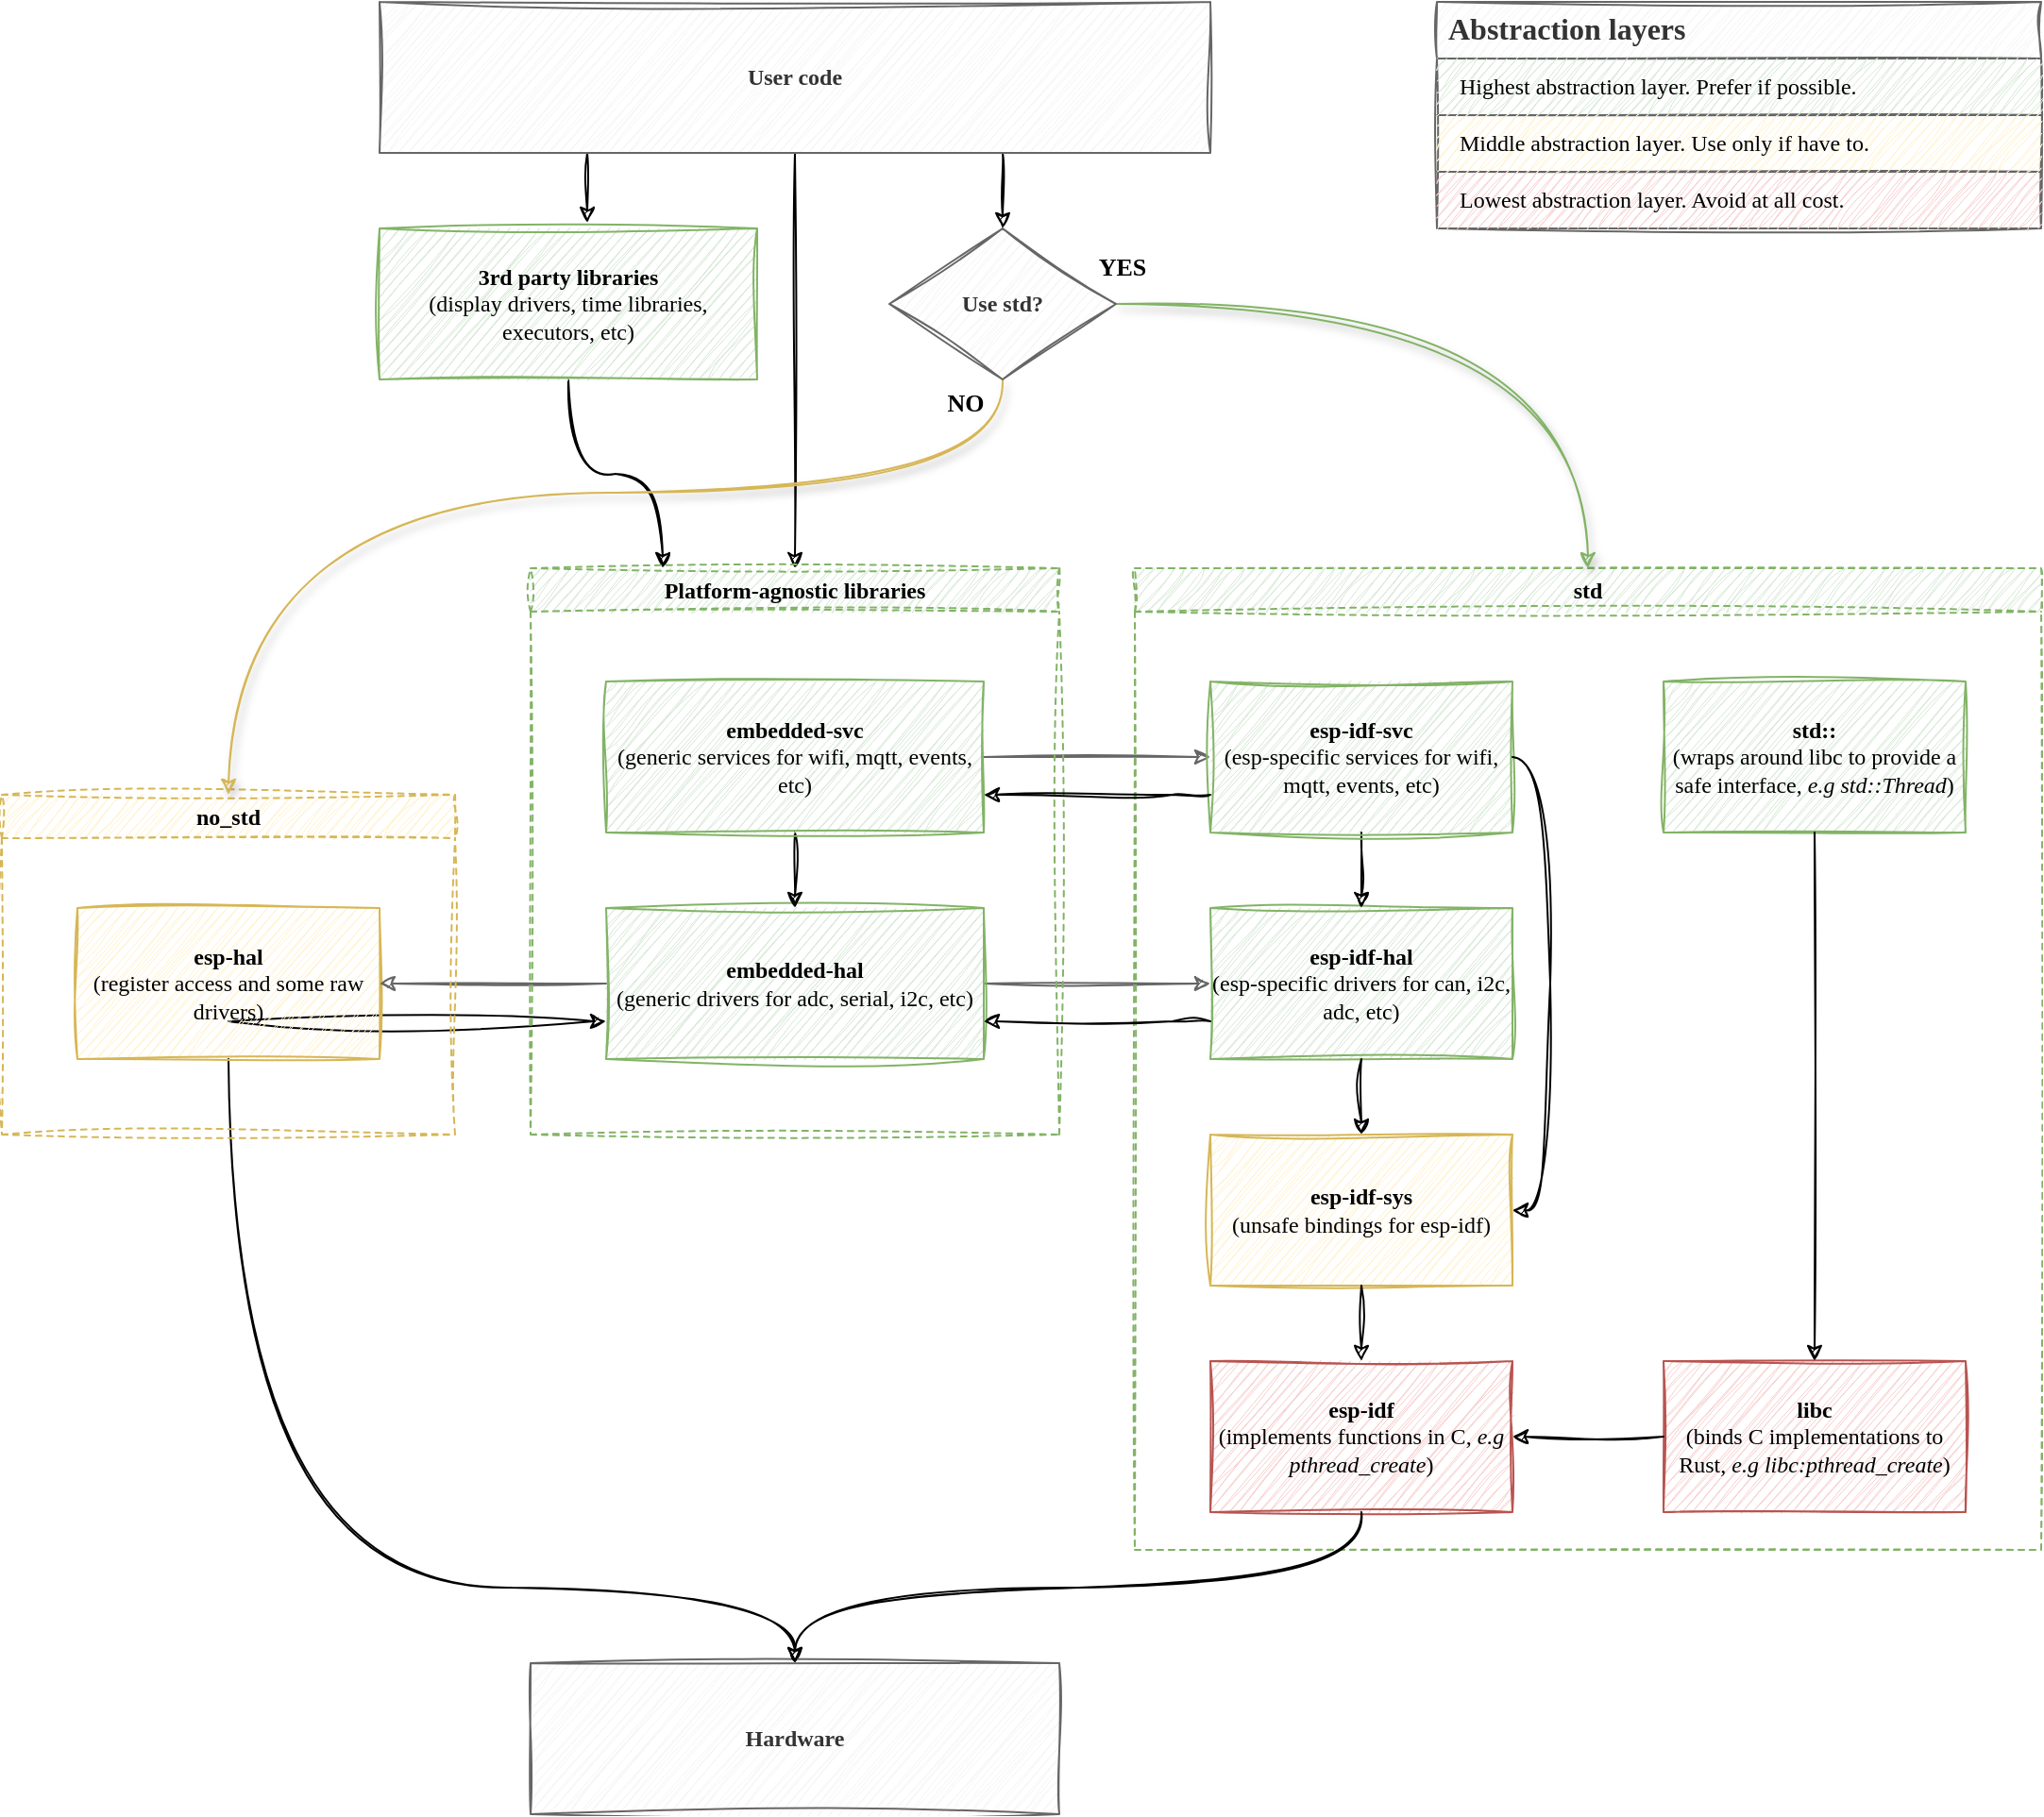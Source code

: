 <mxfile version="21.6.5" type="github">
  <diagram name="Page-1" id="BE7LMMyOL1zGE-bUNsX2">
    <mxGraphModel dx="1352" dy="1904" grid="1" gridSize="10" guides="1" tooltips="1" connect="1" arrows="1" fold="1" page="1" pageScale="1" pageWidth="850" pageHeight="1100" math="0" shadow="0">
      <root>
        <mxCell id="0" />
        <mxCell id="1" parent="0" />
        <mxCell id="BpfPi14BXrFsf2JG1Bc_-28" style="edgeStyle=orthogonalEdgeStyle;orthogonalLoop=1;jettySize=auto;html=1;exitX=0.5;exitY=1;exitDx=0;exitDy=0;sketch=1;curveFitting=1;jiggle=2;fontFamily=Verdana;curved=1;" parent="1" source="70zgzVlWEoCHP62ZSl0--1" target="70zgzVlWEoCHP62ZSl0--7" edge="1">
          <mxGeometry relative="1" as="geometry">
            <Array as="points">
              <mxPoint x="240" y="640" />
              <mxPoint x="540" y="640" />
            </Array>
          </mxGeometry>
        </mxCell>
        <mxCell id="CCQM8IHTCG3PAj9FGBDJ-5" style="edgeStyle=orthogonalEdgeStyle;rounded=0;orthogonalLoop=1;jettySize=auto;html=1;exitX=1;exitY=0.75;exitDx=0;exitDy=0;entryX=0;entryY=0.75;entryDx=0;entryDy=0;sketch=1;curveFitting=1;jiggle=2;" parent="1" edge="1">
          <mxGeometry relative="1" as="geometry">
            <mxPoint x="240" y="340" as="sourcePoint" />
            <mxPoint x="440" y="340" as="targetPoint" />
          </mxGeometry>
        </mxCell>
        <mxCell id="70zgzVlWEoCHP62ZSl0--1" value="&lt;b&gt;esp-hal&lt;/b&gt;&lt;br&gt;(register access and some raw drivers)" style="rounded=0;whiteSpace=wrap;html=1;fillColor=#fff2cc;strokeColor=#d6b656;sketch=1;curveFitting=1;jiggle=2;fontFamily=Verdana;" parent="1" vertex="1">
          <mxGeometry x="160" y="280" width="160" height="80" as="geometry" />
        </mxCell>
        <mxCell id="70zgzVlWEoCHP62ZSl0--7" value="&lt;b&gt;Hardware&lt;/b&gt;" style="whiteSpace=wrap;html=1;rounded=0;fillColor=#f5f5f5;strokeColor=#666666;fontColor=#333333;sketch=1;curveFitting=1;jiggle=2;fontFamily=Verdana;" parent="1" vertex="1">
          <mxGeometry x="400" y="680" width="280" height="80" as="geometry" />
        </mxCell>
        <mxCell id="BpfPi14BXrFsf2JG1Bc_-45" style="edgeStyle=orthogonalEdgeStyle;orthogonalLoop=1;jettySize=auto;html=1;exitX=0.5;exitY=1;exitDx=0;exitDy=0;entryX=0.25;entryY=0;entryDx=0;entryDy=0;sketch=1;curveFitting=1;jiggle=2;fontFamily=Verdana;curved=1;" parent="1" source="70zgzVlWEoCHP62ZSl0--10" target="70zgzVlWEoCHP62ZSl0--49" edge="1">
          <mxGeometry relative="1" as="geometry" />
        </mxCell>
        <mxCell id="70zgzVlWEoCHP62ZSl0--10" value="&lt;b&gt;3rd party libraries&lt;br&gt;&lt;/b&gt;(display drivers, time libraries, executors, etc)" style="whiteSpace=wrap;html=1;fillColor=#d5e8d4;strokeColor=#82b366;sketch=1;curveFitting=1;jiggle=2;fontFamily=Verdana;" parent="1" vertex="1">
          <mxGeometry x="320" y="-80" width="200" height="80" as="geometry" />
        </mxCell>
        <mxCell id="BpfPi14BXrFsf2JG1Bc_-18" style="edgeStyle=orthogonalEdgeStyle;rounded=0;orthogonalLoop=1;jettySize=auto;html=1;exitX=1;exitY=0.5;exitDx=0;exitDy=0;entryX=0;entryY=0.5;entryDx=0;entryDy=0;sketch=1;curveFitting=1;jiggle=2;fillColor=#f5f5f5;strokeColor=#666666;fontFamily=Verdana;" parent="1" source="70zgzVlWEoCHP62ZSl0--17" target="70zgzVlWEoCHP62ZSl0--2" edge="1">
          <mxGeometry relative="1" as="geometry" />
        </mxCell>
        <mxCell id="BpfPi14BXrFsf2JG1Bc_-19" style="edgeStyle=orthogonalEdgeStyle;rounded=0;orthogonalLoop=1;jettySize=auto;html=1;exitX=0;exitY=0.5;exitDx=0;exitDy=0;entryX=1;entryY=0.5;entryDx=0;entryDy=0;sketch=1;curveFitting=1;jiggle=2;fillColor=#f5f5f5;strokeColor=#666666;fontFamily=Verdana;" parent="1" source="70zgzVlWEoCHP62ZSl0--17" target="70zgzVlWEoCHP62ZSl0--1" edge="1">
          <mxGeometry relative="1" as="geometry" />
        </mxCell>
        <mxCell id="70zgzVlWEoCHP62ZSl0--17" value="&lt;b&gt;embedded-hal&lt;/b&gt;&lt;br&gt;(generic drivers for adc, serial, i2c, etc)" style="whiteSpace=wrap;html=1;rounded=0;fillColor=#d5e8d4;strokeColor=#82b366;sketch=1;curveFitting=1;jiggle=2;fontFamily=Verdana;" parent="1" vertex="1">
          <mxGeometry x="440" y="280" width="200" height="80" as="geometry" />
        </mxCell>
        <mxCell id="BpfPi14BXrFsf2JG1Bc_-21" style="edgeStyle=orthogonalEdgeStyle;rounded=0;orthogonalLoop=1;jettySize=auto;html=1;exitX=1;exitY=0.5;exitDx=0;exitDy=0;entryX=0;entryY=0.5;entryDx=0;entryDy=0;sketch=1;curveFitting=1;jiggle=2;fillColor=#f5f5f5;strokeColor=#666666;fontFamily=Verdana;" parent="1" source="70zgzVlWEoCHP62ZSl0--19" target="70zgzVlWEoCHP62ZSl0--20" edge="1">
          <mxGeometry relative="1" as="geometry" />
        </mxCell>
        <mxCell id="BpfPi14BXrFsf2JG1Bc_-52" style="edgeStyle=orthogonalEdgeStyle;rounded=0;orthogonalLoop=1;jettySize=auto;html=1;exitX=0.5;exitY=1;exitDx=0;exitDy=0;entryX=0.5;entryY=0;entryDx=0;entryDy=0;sketch=1;curveFitting=1;jiggle=2;fontFamily=Verdana;" parent="1" source="70zgzVlWEoCHP62ZSl0--19" target="70zgzVlWEoCHP62ZSl0--17" edge="1">
          <mxGeometry relative="1" as="geometry" />
        </mxCell>
        <mxCell id="70zgzVlWEoCHP62ZSl0--19" value="&lt;b&gt;embedded-svc&lt;/b&gt;&lt;br&gt;(generic services for wifi, mqtt, events, etc)" style="whiteSpace=wrap;html=1;fillColor=#d5e8d4;strokeColor=#82b366;sketch=1;curveFitting=1;jiggle=2;fontFamily=Verdana;" parent="1" vertex="1">
          <mxGeometry x="440" y="160" width="200" height="80" as="geometry" />
        </mxCell>
        <mxCell id="BpfPi14BXrFsf2JG1Bc_-39" style="edgeStyle=orthogonalEdgeStyle;rounded=0;orthogonalLoop=1;jettySize=auto;html=1;exitX=0.25;exitY=1;exitDx=0;exitDy=0;entryX=0.55;entryY=-0.037;entryDx=0;entryDy=0;entryPerimeter=0;sketch=1;curveFitting=1;jiggle=2;fontFamily=Verdana;" parent="1" source="70zgzVlWEoCHP62ZSl0--38" target="70zgzVlWEoCHP62ZSl0--10" edge="1">
          <mxGeometry relative="1" as="geometry" />
        </mxCell>
        <mxCell id="BpfPi14BXrFsf2JG1Bc_-40" style="edgeStyle=orthogonalEdgeStyle;rounded=0;orthogonalLoop=1;jettySize=auto;html=1;exitX=0.5;exitY=1;exitDx=0;exitDy=0;entryX=0.5;entryY=0;entryDx=0;entryDy=0;sketch=1;curveFitting=1;jiggle=2;fontFamily=Verdana;" parent="1" source="70zgzVlWEoCHP62ZSl0--38" target="70zgzVlWEoCHP62ZSl0--49" edge="1">
          <mxGeometry relative="1" as="geometry" />
        </mxCell>
        <mxCell id="BpfPi14BXrFsf2JG1Bc_-49" style="edgeStyle=orthogonalEdgeStyle;rounded=0;orthogonalLoop=1;jettySize=auto;html=1;exitX=0.75;exitY=1;exitDx=0;exitDy=0;entryX=0.5;entryY=0;entryDx=0;entryDy=0;sketch=1;curveFitting=1;jiggle=2;fontFamily=Verdana;" parent="1" source="70zgzVlWEoCHP62ZSl0--38" target="BpfPi14BXrFsf2JG1Bc_-41" edge="1">
          <mxGeometry relative="1" as="geometry" />
        </mxCell>
        <mxCell id="70zgzVlWEoCHP62ZSl0--38" value="&lt;b&gt;User code&lt;/b&gt;" style="whiteSpace=wrap;html=1;fillColor=#f5f5f5;strokeColor=#666666;fontColor=#333333;sketch=1;curveFitting=1;jiggle=2;fontFamily=Verdana;" parent="1" vertex="1">
          <mxGeometry x="320" y="-200" width="440" height="80" as="geometry" />
        </mxCell>
        <mxCell id="70zgzVlWEoCHP62ZSl0--49" value="Platform-agnostic libraries" style="swimlane;whiteSpace=wrap;html=1;dashed=1;fillColor=#d5e8d4;strokeColor=#82b366;sketch=1;curveFitting=1;jiggle=2;fontFamily=Verdana;" parent="1" vertex="1">
          <mxGeometry x="400" y="100" width="280" height="300" as="geometry" />
        </mxCell>
        <mxCell id="70zgzVlWEoCHP62ZSl0--51" value="no_std" style="swimlane;whiteSpace=wrap;html=1;dashed=1;fillColor=#fff2cc;strokeColor=#d6b656;sketch=1;curveFitting=1;jiggle=2;shadow=0;fontFamily=Verdana;" parent="1" vertex="1">
          <mxGeometry x="120" y="220" width="240" height="180" as="geometry" />
        </mxCell>
        <mxCell id="70zgzVlWEoCHP62ZSl0--53" value="std" style="swimlane;whiteSpace=wrap;html=1;dashed=1;fillColor=#d5e8d4;strokeColor=#82b366;glass=0;shadow=0;sketch=1;curveFitting=1;jiggle=2;fontFamily=Verdana;" parent="1" vertex="1">
          <mxGeometry x="720" y="100" width="480" height="520" as="geometry" />
        </mxCell>
        <mxCell id="70zgzVlWEoCHP62ZSl0--2" value="&lt;b&gt;esp-idf-hal&lt;br&gt;&lt;/b&gt;(esp-specific drivers for can, i2c, adc, etc)" style="whiteSpace=wrap;html=1;fillColor=#d5e8d4;strokeColor=#82b366;sketch=1;curveFitting=1;jiggle=2;fontFamily=Verdana;" parent="70zgzVlWEoCHP62ZSl0--53" vertex="1">
          <mxGeometry x="40" y="180" width="160" height="80" as="geometry" />
        </mxCell>
        <mxCell id="70zgzVlWEoCHP62ZSl0--40" style="edgeStyle=orthogonalEdgeStyle;rounded=0;orthogonalLoop=1;jettySize=auto;html=1;exitX=0.5;exitY=1;exitDx=0;exitDy=0;entryX=0.5;entryY=0;entryDx=0;entryDy=0;sketch=1;curveFitting=1;jiggle=2;fontFamily=Verdana;" parent="70zgzVlWEoCHP62ZSl0--53" source="70zgzVlWEoCHP62ZSl0--20" target="70zgzVlWEoCHP62ZSl0--2" edge="1">
          <mxGeometry relative="1" as="geometry" />
        </mxCell>
        <mxCell id="70zgzVlWEoCHP62ZSl0--20" value="&lt;b&gt;esp-idf-svc&lt;/b&gt;&lt;br&gt;(esp-specific services for wifi, mqtt, events, etc)" style="whiteSpace=wrap;html=1;fillColor=#d5e8d4;strokeColor=#82b366;sketch=1;curveFitting=1;jiggle=2;fontFamily=Verdana;" parent="70zgzVlWEoCHP62ZSl0--53" vertex="1">
          <mxGeometry x="40" y="60" width="160" height="80" as="geometry" />
        </mxCell>
        <mxCell id="70zgzVlWEoCHP62ZSl0--3" value="&lt;b&gt;esp-idf-sys&lt;br&gt;&lt;/b&gt;(unsafe bindings for esp-idf)" style="whiteSpace=wrap;html=1;fillColor=#fff2cc;strokeColor=#d6b656;sketch=1;curveFitting=1;jiggle=2;fontFamily=Verdana;" parent="70zgzVlWEoCHP62ZSl0--53" vertex="1">
          <mxGeometry x="40" y="300" width="160" height="80" as="geometry" />
        </mxCell>
        <mxCell id="70zgzVlWEoCHP62ZSl0--4" value="" style="edgeStyle=orthogonalEdgeStyle;rounded=0;orthogonalLoop=1;jettySize=auto;html=1;sketch=1;curveFitting=1;jiggle=2;fontFamily=Verdana;" parent="70zgzVlWEoCHP62ZSl0--53" source="70zgzVlWEoCHP62ZSl0--2" target="70zgzVlWEoCHP62ZSl0--3" edge="1">
          <mxGeometry relative="1" as="geometry" />
        </mxCell>
        <mxCell id="70zgzVlWEoCHP62ZSl0--39" style="edgeStyle=orthogonalEdgeStyle;orthogonalLoop=1;jettySize=auto;html=1;exitX=1;exitY=0.5;exitDx=0;exitDy=0;entryX=1;entryY=0.5;entryDx=0;entryDy=0;sketch=1;curveFitting=1;jiggle=2;fontFamily=Verdana;curved=1;" parent="70zgzVlWEoCHP62ZSl0--53" source="70zgzVlWEoCHP62ZSl0--20" target="70zgzVlWEoCHP62ZSl0--3" edge="1">
          <mxGeometry relative="1" as="geometry" />
        </mxCell>
        <mxCell id="70zgzVlWEoCHP62ZSl0--5" value="&lt;b&gt;esp-idf&lt;/b&gt;&lt;br&gt;(implements functions in C,&lt;i&gt; e.g pthread_create&lt;/i&gt;)" style="whiteSpace=wrap;html=1;fillColor=#f8cecc;strokeColor=#b85450;sketch=1;curveFitting=1;jiggle=2;fontFamily=Verdana;" parent="70zgzVlWEoCHP62ZSl0--53" vertex="1">
          <mxGeometry x="40" y="420" width="160" height="80" as="geometry" />
        </mxCell>
        <mxCell id="70zgzVlWEoCHP62ZSl0--14" style="edgeStyle=orthogonalEdgeStyle;rounded=0;orthogonalLoop=1;jettySize=auto;html=1;exitX=0.5;exitY=1;exitDx=0;exitDy=0;entryX=0.5;entryY=0;entryDx=0;entryDy=0;sketch=1;curveFitting=1;jiggle=2;fontFamily=Verdana;" parent="70zgzVlWEoCHP62ZSl0--53" source="70zgzVlWEoCHP62ZSl0--3" target="70zgzVlWEoCHP62ZSl0--5" edge="1">
          <mxGeometry relative="1" as="geometry" />
        </mxCell>
        <mxCell id="BpfPi14BXrFsf2JG1Bc_-10" value="&lt;b&gt;std::&lt;/b&gt;&lt;br&gt;(wraps around libc to provide a safe interface, &lt;i&gt;e.g std::Thread&lt;/i&gt;)" style="whiteSpace=wrap;html=1;fillColor=#d5e8d4;strokeColor=#82b366;sketch=1;curveFitting=1;jiggle=2;fontFamily=Verdana;" parent="70zgzVlWEoCHP62ZSl0--53" vertex="1">
          <mxGeometry x="280" y="60" width="160" height="80" as="geometry" />
        </mxCell>
        <mxCell id="BpfPi14BXrFsf2JG1Bc_-8" value="&lt;b&gt;libc&lt;/b&gt;&lt;br&gt;(binds C implementations to Rust,&lt;i&gt; e.g libc:pthread_create&lt;/i&gt;)" style="whiteSpace=wrap;html=1;fillColor=#f8cecc;strokeColor=#b85450;sketch=1;curveFitting=1;jiggle=2;fontFamily=Verdana;" parent="70zgzVlWEoCHP62ZSl0--53" vertex="1">
          <mxGeometry x="280" y="420" width="160" height="80" as="geometry" />
        </mxCell>
        <mxCell id="BpfPi14BXrFsf2JG1Bc_-12" style="edgeStyle=orthogonalEdgeStyle;rounded=0;orthogonalLoop=1;jettySize=auto;html=1;exitX=0.5;exitY=1;exitDx=0;exitDy=0;entryX=0.5;entryY=0;entryDx=0;entryDy=0;sketch=1;curveFitting=1;jiggle=2;shadow=0;fontFamily=Verdana;" parent="70zgzVlWEoCHP62ZSl0--53" source="BpfPi14BXrFsf2JG1Bc_-10" target="BpfPi14BXrFsf2JG1Bc_-8" edge="1">
          <mxGeometry relative="1" as="geometry" />
        </mxCell>
        <mxCell id="BpfPi14BXrFsf2JG1Bc_-13" style="edgeStyle=orthogonalEdgeStyle;rounded=0;orthogonalLoop=1;jettySize=auto;html=1;exitX=0;exitY=0.5;exitDx=0;exitDy=0;entryX=1;entryY=0.5;entryDx=0;entryDy=0;sketch=1;curveFitting=1;jiggle=2;fontFamily=Verdana;" parent="70zgzVlWEoCHP62ZSl0--53" source="BpfPi14BXrFsf2JG1Bc_-8" target="70zgzVlWEoCHP62ZSl0--5" edge="1">
          <mxGeometry relative="1" as="geometry" />
        </mxCell>
        <mxCell id="BpfPi14BXrFsf2JG1Bc_-27" style="edgeStyle=orthogonalEdgeStyle;orthogonalLoop=1;jettySize=auto;html=1;exitX=0.5;exitY=1;exitDx=0;exitDy=0;entryX=0.5;entryY=0;entryDx=0;entryDy=0;sketch=1;curveFitting=1;jiggle=2;fontFamily=Verdana;curved=1;" parent="1" source="70zgzVlWEoCHP62ZSl0--5" target="70zgzVlWEoCHP62ZSl0--7" edge="1">
          <mxGeometry relative="1" as="geometry" />
        </mxCell>
        <mxCell id="BpfPi14BXrFsf2JG1Bc_-43" style="edgeStyle=orthogonalEdgeStyle;orthogonalLoop=1;jettySize=auto;html=1;exitX=1;exitY=0.5;exitDx=0;exitDy=0;entryX=0.5;entryY=0;entryDx=0;entryDy=0;fillColor=#d5e8d4;strokeColor=#82b366;sketch=1;curveFitting=1;jiggle=2;shadow=1;fontFamily=Verdana;curved=1;" parent="1" source="BpfPi14BXrFsf2JG1Bc_-41" target="70zgzVlWEoCHP62ZSl0--53" edge="1">
          <mxGeometry relative="1" as="geometry" />
        </mxCell>
        <mxCell id="BpfPi14BXrFsf2JG1Bc_-46" value="YES" style="edgeLabel;html=1;align=center;verticalAlign=middle;resizable=0;points=[];labelBorderColor=none;fontSize=13;labelBackgroundColor=none;fontStyle=1;fontFamily=Comic Sans MS;" parent="BpfPi14BXrFsf2JG1Bc_-43" vertex="1" connectable="0">
          <mxGeometry x="-0.819" y="1" relative="1" as="geometry">
            <mxPoint x="-33" y="-19" as="offset" />
          </mxGeometry>
        </mxCell>
        <mxCell id="BpfPi14BXrFsf2JG1Bc_-50" style="edgeStyle=orthogonalEdgeStyle;orthogonalLoop=1;jettySize=auto;html=1;exitX=0.5;exitY=1;exitDx=0;exitDy=0;entryX=0.5;entryY=0;entryDx=0;entryDy=0;sketch=1;curveFitting=1;jiggle=2;fillColor=#fff2cc;strokeColor=#d6b656;shadow=1;fontFamily=Verdana;curved=1;" parent="1" source="BpfPi14BXrFsf2JG1Bc_-41" target="70zgzVlWEoCHP62ZSl0--51" edge="1">
          <mxGeometry relative="1" as="geometry">
            <Array as="points">
              <mxPoint x="650" y="60" />
              <mxPoint x="240" y="60" />
            </Array>
          </mxGeometry>
        </mxCell>
        <mxCell id="BpfPi14BXrFsf2JG1Bc_-51" value="NO" style="edgeLabel;html=1;align=center;verticalAlign=middle;resizable=0;points=[];fontSize=13;labelBorderColor=none;labelBackgroundColor=none;fontStyle=1;fontFamily=Comic Sans MS;" parent="BpfPi14BXrFsf2JG1Bc_-50" vertex="1" connectable="0">
          <mxGeometry x="-0.941" y="-2" relative="1" as="geometry">
            <mxPoint x="-18" y="-7" as="offset" />
          </mxGeometry>
        </mxCell>
        <mxCell id="BpfPi14BXrFsf2JG1Bc_-41" value="&lt;b&gt;Use std?&lt;/b&gt;" style="rhombus;whiteSpace=wrap;html=1;fillColor=#f5f5f5;strokeColor=#666666;fontColor=#333333;sketch=1;curveFitting=1;jiggle=2;fontFamily=Verdana;" parent="1" vertex="1">
          <mxGeometry x="590" y="-80" width="120" height="80" as="geometry" />
        </mxCell>
        <mxCell id="BpfPi14BXrFsf2JG1Bc_-54" value="Abstraction layers" style="shape=table;startSize=30;container=1;collapsible=0;childLayout=tableLayout;fontSize=16;align=left;verticalAlign=top;fillColor=#f5f5f5;strokeColor=#666666;fontColor=#333333;fontStyle=1;spacingLeft=6;spacing=0;resizable=0;sketch=1;curveFitting=1;jiggle=2;fontFamily=Verdana;" parent="1" vertex="1">
          <mxGeometry x="880" y="-200" width="320" height="120" as="geometry" />
        </mxCell>
        <mxCell id="BpfPi14BXrFsf2JG1Bc_-57" value="" style="shape=tableRow;horizontal=0;startSize=0;swimlaneHead=0;swimlaneBody=0;strokeColor=inherit;top=0;left=0;bottom=0;right=0;collapsible=0;dropTarget=0;fillColor=none;points=[[0,0.5],[1,0.5]];portConstraint=eastwest;fontSize=12;fontFamily=Verdana;" parent="BpfPi14BXrFsf2JG1Bc_-54" vertex="1">
          <mxGeometry y="30" width="320" height="30" as="geometry" />
        </mxCell>
        <mxCell id="BpfPi14BXrFsf2JG1Bc_-58" value="Highest abstraction layer. Prefer if possible." style="shape=partialRectangle;html=1;whiteSpace=wrap;connectable=0;strokeColor=#82b366;overflow=hidden;fillColor=#d5e8d4;top=0;left=0;bottom=0;right=0;pointerEvents=1;fontSize=12;align=left;spacingLeft=10;spacingRight=4;sketch=1;curveFitting=1;jiggle=2;fontFamily=Verdana;" parent="BpfPi14BXrFsf2JG1Bc_-57" vertex="1">
          <mxGeometry width="320" height="30" as="geometry">
            <mxRectangle width="320" height="30" as="alternateBounds" />
          </mxGeometry>
        </mxCell>
        <mxCell id="BpfPi14BXrFsf2JG1Bc_-59" value="" style="shape=tableRow;horizontal=0;startSize=0;swimlaneHead=0;swimlaneBody=0;strokeColor=inherit;top=0;left=0;bottom=0;right=0;collapsible=0;dropTarget=0;fillColor=none;points=[[0,0.5],[1,0.5]];portConstraint=eastwest;fontSize=12;fontFamily=Verdana;" parent="BpfPi14BXrFsf2JG1Bc_-54" vertex="1">
          <mxGeometry y="60" width="320" height="30" as="geometry" />
        </mxCell>
        <mxCell id="BpfPi14BXrFsf2JG1Bc_-60" value="Middle abstraction layer. Use only if have to." style="shape=partialRectangle;html=1;whiteSpace=wrap;connectable=0;strokeColor=#d6b656;overflow=hidden;fillColor=#fff2cc;top=0;left=0;bottom=0;right=0;pointerEvents=1;fontSize=12;align=left;spacingLeft=10;spacingRight=4;sketch=1;curveFitting=1;jiggle=2;fontFamily=Verdana;" parent="BpfPi14BXrFsf2JG1Bc_-59" vertex="1">
          <mxGeometry width="320" height="30" as="geometry">
            <mxRectangle width="320" height="30" as="alternateBounds" />
          </mxGeometry>
        </mxCell>
        <mxCell id="BpfPi14BXrFsf2JG1Bc_-61" value="" style="shape=tableRow;horizontal=0;startSize=0;swimlaneHead=0;swimlaneBody=0;strokeColor=inherit;top=0;left=0;bottom=0;right=0;collapsible=0;dropTarget=0;fillColor=none;points=[[0,0.5],[1,0.5]];portConstraint=eastwest;fontSize=12;fontFamily=Verdana;" parent="BpfPi14BXrFsf2JG1Bc_-54" vertex="1">
          <mxGeometry y="90" width="320" height="30" as="geometry" />
        </mxCell>
        <mxCell id="BpfPi14BXrFsf2JG1Bc_-62" value="Lowest abstraction layer. Avoid at all cost." style="shape=partialRectangle;html=1;whiteSpace=wrap;connectable=0;strokeColor=#b85450;overflow=hidden;fillColor=#f8cecc;top=0;left=0;bottom=0;right=0;pointerEvents=1;fontSize=12;align=left;spacingLeft=10;spacingRight=4;sketch=1;curveFitting=1;jiggle=2;fontFamily=Verdana;" parent="BpfPi14BXrFsf2JG1Bc_-61" vertex="1">
          <mxGeometry width="320" height="30" as="geometry">
            <mxRectangle width="320" height="30" as="alternateBounds" />
          </mxGeometry>
        </mxCell>
        <mxCell id="CCQM8IHTCG3PAj9FGBDJ-2" style="edgeStyle=orthogonalEdgeStyle;rounded=0;orthogonalLoop=1;jettySize=auto;html=1;exitX=0;exitY=0.75;exitDx=0;exitDy=0;entryX=1;entryY=0.75;entryDx=0;entryDy=0;sketch=1;curveFitting=1;jiggle=2;" parent="1" source="70zgzVlWEoCHP62ZSl0--20" target="70zgzVlWEoCHP62ZSl0--19" edge="1">
          <mxGeometry relative="1" as="geometry">
            <Array as="points">
              <mxPoint x="740" y="220" />
              <mxPoint x="740" y="220" />
            </Array>
          </mxGeometry>
        </mxCell>
        <mxCell id="CCQM8IHTCG3PAj9FGBDJ-4" style="edgeStyle=orthogonalEdgeStyle;rounded=0;orthogonalLoop=1;jettySize=auto;html=1;exitX=0;exitY=0.75;exitDx=0;exitDy=0;entryX=1;entryY=0.75;entryDx=0;entryDy=0;sketch=1;curveFitting=1;jiggle=2;" parent="1" source="70zgzVlWEoCHP62ZSl0--2" target="70zgzVlWEoCHP62ZSl0--17" edge="1">
          <mxGeometry relative="1" as="geometry">
            <Array as="points">
              <mxPoint x="740" y="340" />
              <mxPoint x="740" y="340" />
            </Array>
          </mxGeometry>
        </mxCell>
      </root>
    </mxGraphModel>
  </diagram>
</mxfile>
